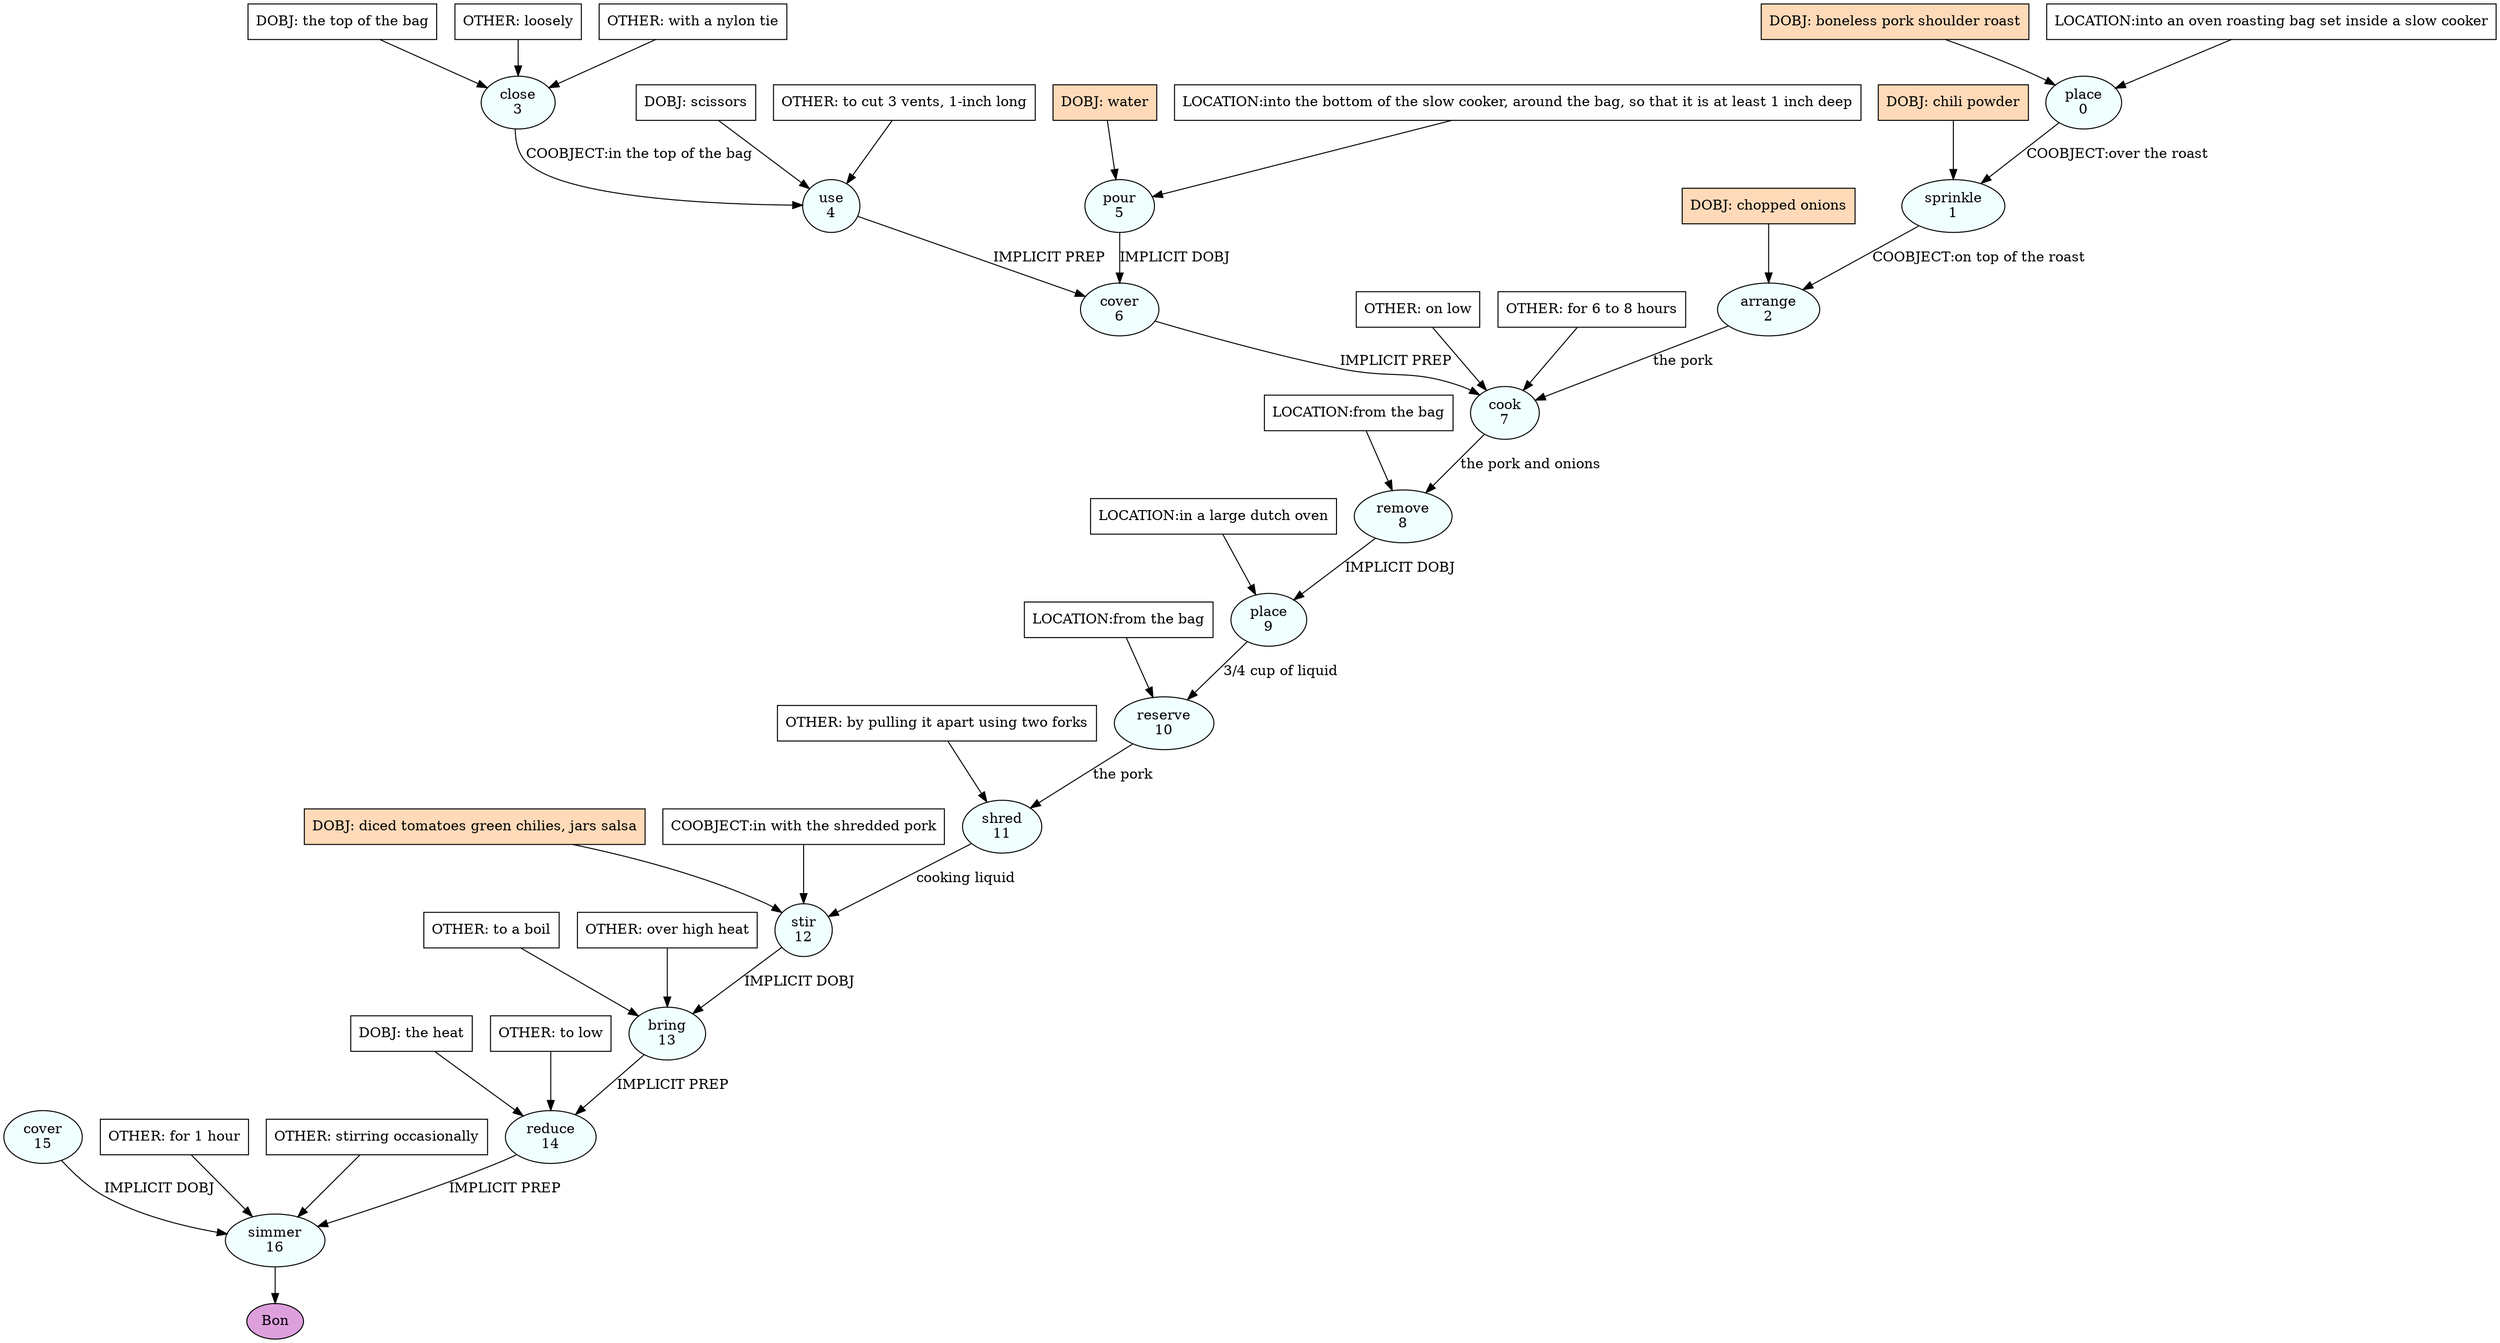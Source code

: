 digraph recipe {
E0[label="place
0", shape=oval, style=filled, fillcolor=azure]
E1[label="sprinkle
1", shape=oval, style=filled, fillcolor=azure]
E2[label="arrange
2", shape=oval, style=filled, fillcolor=azure]
E3[label="close
3", shape=oval, style=filled, fillcolor=azure]
E4[label="use
4", shape=oval, style=filled, fillcolor=azure]
E5[label="pour
5", shape=oval, style=filled, fillcolor=azure]
E6[label="cover
6", shape=oval, style=filled, fillcolor=azure]
E7[label="cook
7", shape=oval, style=filled, fillcolor=azure]
E8[label="remove
8", shape=oval, style=filled, fillcolor=azure]
E9[label="place
9", shape=oval, style=filled, fillcolor=azure]
E10[label="reserve
10", shape=oval, style=filled, fillcolor=azure]
E11[label="shred
11", shape=oval, style=filled, fillcolor=azure]
E12[label="stir
12", shape=oval, style=filled, fillcolor=azure]
E13[label="bring
13", shape=oval, style=filled, fillcolor=azure]
E14[label="reduce
14", shape=oval, style=filled, fillcolor=azure]
E15[label="cover
15", shape=oval, style=filled, fillcolor=azure]
E16[label="simmer
16", shape=oval, style=filled, fillcolor=azure]
D5[label="DOBJ: water", shape=box, style=filled, fillcolor=peachpuff]
D5 -> E5
P5_0[label="LOCATION:into the bottom of the slow cooker, around the bag, so that it is at least 1 inch deep", shape=box, style=filled, fillcolor=white]
P5_0 -> E5
D0[label="DOBJ: boneless pork shoulder roast", shape=box, style=filled, fillcolor=peachpuff]
D0 -> E0
P0_0[label="LOCATION:into an oven roasting bag set inside a slow cooker", shape=box, style=filled, fillcolor=white]
P0_0 -> E0
D3[label="DOBJ: the top of the bag", shape=box, style=filled, fillcolor=white]
D3 -> E3
O3_0[label="OTHER: loosely", shape=box, style=filled, fillcolor=white]
O3_0 -> E3
O3_1[label="OTHER: with a nylon tie", shape=box, style=filled, fillcolor=white]
O3_1 -> E3
D1_ing[label="DOBJ: chili powder", shape=box, style=filled, fillcolor=peachpuff]
D1_ing -> E1
E0 -> E1 [label="COOBJECT:over the roast"]
D2_ing[label="DOBJ: chopped onions", shape=box, style=filled, fillcolor=peachpuff]
D2_ing -> E2
E1 -> E2 [label="COOBJECT:on top of the roast"]
D4_0[label="DOBJ: scissors", shape=box, style=filled, fillcolor=white]
D4_0 -> E4
E3 -> E4 [label="COOBJECT:in the top of the bag"]
O4_0_0[label="OTHER: to cut 3 vents, 1-inch long", shape=box, style=filled, fillcolor=white]
O4_0_0 -> E4
E5 -> E6 [label="IMPLICIT DOBJ"]
E4 -> E6 [label="IMPLICIT PREP"]
E2 -> E7 [label="the pork"]
E6 -> E7 [label="IMPLICIT PREP"]
O7_0_0[label="OTHER: on low", shape=box, style=filled, fillcolor=white]
O7_0_0 -> E7
O7_1_0[label="OTHER: for 6 to 8 hours", shape=box, style=filled, fillcolor=white]
O7_1_0 -> E7
E7 -> E8 [label="the pork and onions"]
P8_0_0[label="LOCATION:from the bag", shape=box, style=filled, fillcolor=white]
P8_0_0 -> E8
E8 -> E9 [label="IMPLICIT DOBJ"]
P9_0_0[label="LOCATION:in a large dutch oven", shape=box, style=filled, fillcolor=white]
P9_0_0 -> E9
E9 -> E10 [label="3/4 cup of liquid"]
P10_0_0[label="LOCATION:from the bag", shape=box, style=filled, fillcolor=white]
P10_0_0 -> E10
E10 -> E11 [label="the pork"]
O11_0_0[label="OTHER: by pulling it apart using two forks", shape=box, style=filled, fillcolor=white]
O11_0_0 -> E11
D12_ing[label="DOBJ: diced tomatoes green chilies, jars salsa", shape=box, style=filled, fillcolor=peachpuff]
D12_ing -> E12
E11 -> E12 [label="cooking liquid"]
P12_0_0[label="COOBJECT:in with the shredded pork", shape=box, style=filled, fillcolor=white]
P12_0_0 -> E12
E12 -> E13 [label="IMPLICIT DOBJ"]
O13_0_0[label="OTHER: to a boil", shape=box, style=filled, fillcolor=white]
O13_0_0 -> E13
O13_1_0[label="OTHER: over high heat", shape=box, style=filled, fillcolor=white]
O13_1_0 -> E13
D14_0[label="DOBJ: the heat", shape=box, style=filled, fillcolor=white]
D14_0 -> E14
E13 -> E14 [label="IMPLICIT PREP"]
O14_0_0[label="OTHER: to low", shape=box, style=filled, fillcolor=white]
O14_0_0 -> E14
E15 -> E16 [label="IMPLICIT DOBJ"]
E14 -> E16 [label="IMPLICIT PREP"]
O16_0_0[label="OTHER: for 1 hour", shape=box, style=filled, fillcolor=white]
O16_0_0 -> E16
O16_1_0[label="OTHER: stirring occasionally", shape=box, style=filled, fillcolor=white]
O16_1_0 -> E16
EOR[label="Bon", shape=oval, style=filled, fillcolor=plum]
E16 -> EOR
}

